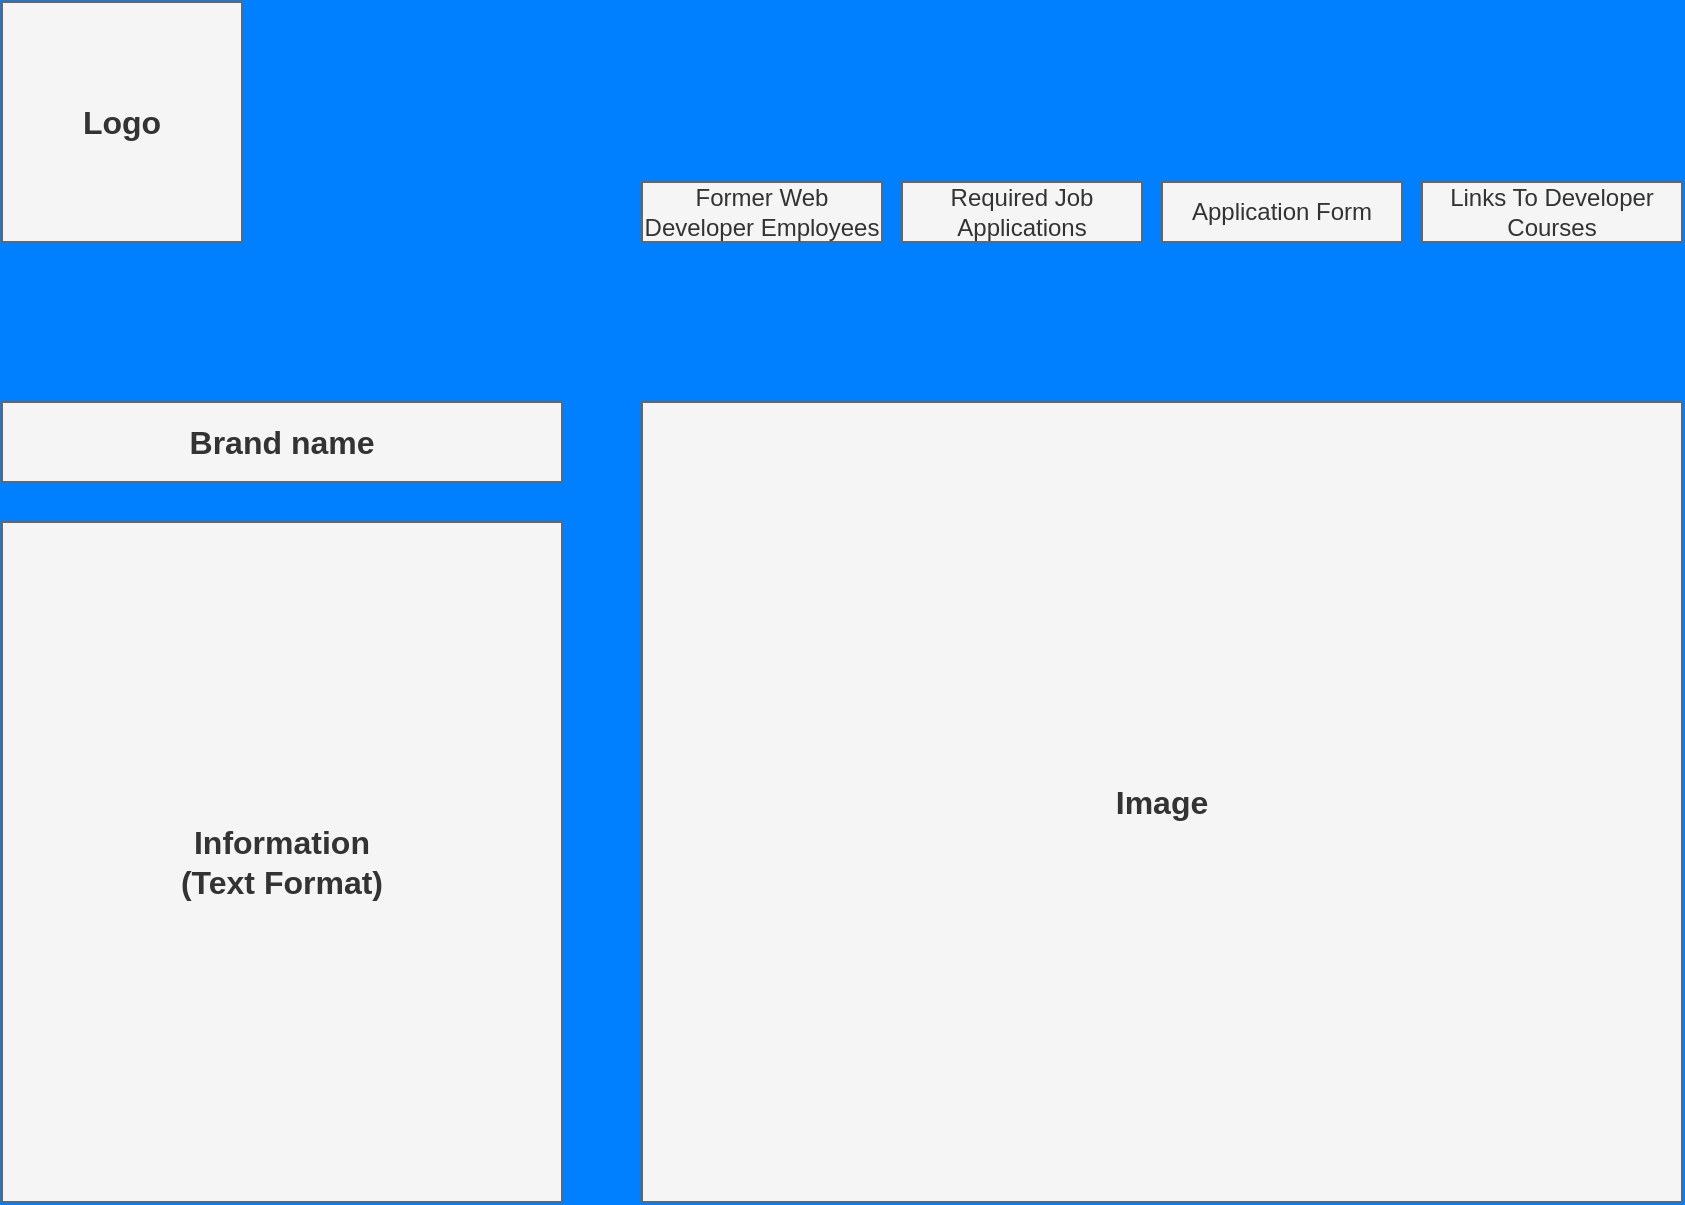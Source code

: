 <mxfile version="13.10.0" type="device"><diagram id="-h18sJwjldEhKdsQUfdN" name="Page-1"><mxGraphModel dx="1902" dy="1037" grid="1" gridSize="10" guides="1" tooltips="1" connect="1" arrows="1" fold="1" page="1" pageScale="1" pageWidth="850" pageHeight="1100" background="#007FFF" math="0" shadow="0"><root><mxCell id="0"/><mxCell id="1" parent="0"/><mxCell id="AnOXZfMr0jm-hdP5LzCS-1" value="Former Web Developer Employees" style="rounded=0;whiteSpace=wrap;html=1;fillColor=#f5f5f5;strokeColor=#666666;fontColor=#333333;" parent="1" vertex="1"><mxGeometry x="320" y="90" width="120" height="30" as="geometry"/></mxCell><mxCell id="AnOXZfMr0jm-hdP5LzCS-3" value="Logo" style="rounded=0;whiteSpace=wrap;html=1;fillColor=#f5f5f5;strokeColor=#666666;fontStyle=1;fontSize=16;fontColor=#333333;" parent="1" vertex="1"><mxGeometry width="120" height="120" as="geometry"/></mxCell><mxCell id="AnOXZfMr0jm-hdP5LzCS-5" value="Required Job Applications" style="rounded=0;whiteSpace=wrap;html=1;fillColor=#f5f5f5;strokeColor=#666666;fontColor=#333333;" parent="1" vertex="1"><mxGeometry x="450" y="90" width="120" height="30" as="geometry"/></mxCell><mxCell id="AnOXZfMr0jm-hdP5LzCS-6" value="Application Form" style="rounded=0;whiteSpace=wrap;html=1;fillColor=#f5f5f5;strokeColor=#666666;fontColor=#333333;" parent="1" vertex="1"><mxGeometry x="580" y="90" width="120" height="30" as="geometry"/></mxCell><mxCell id="AnOXZfMr0jm-hdP5LzCS-8" value="Links To Developer Courses" style="rounded=0;whiteSpace=wrap;html=1;fillColor=#f5f5f5;strokeColor=#666666;fontColor=#333333;" parent="1" vertex="1"><mxGeometry x="710" y="90" width="130" height="30" as="geometry"/></mxCell><mxCell id="AnOXZfMr0jm-hdP5LzCS-11" value="Image" style="rounded=0;whiteSpace=wrap;html=1;fillColor=#f5f5f5;strokeColor=#666666;fontStyle=1;fontSize=16;labelBorderColor=none;fontColor=#333333;" parent="1" vertex="1"><mxGeometry x="320" y="200" width="520" height="400" as="geometry"/></mxCell><mxCell id="AnOXZfMr0jm-hdP5LzCS-12" value="Brand name" style="rounded=0;whiteSpace=wrap;html=1;fillColor=#f5f5f5;strokeColor=#666666;fontStyle=1;fontSize=16;labelBorderColor=none;fontColor=#333333;" parent="1" vertex="1"><mxGeometry y="200" width="280" height="40" as="geometry"/></mxCell><mxCell id="AnOXZfMr0jm-hdP5LzCS-13" value="Information &lt;br&gt;(Text Format)" style="rounded=0;whiteSpace=wrap;html=1;fontSize=16;fillColor=#f5f5f5;strokeColor=#666666;fontStyle=1;fontColor=#333333;" parent="1" vertex="1"><mxGeometry y="260" width="280" height="340" as="geometry"/></mxCell></root></mxGraphModel></diagram></mxfile>